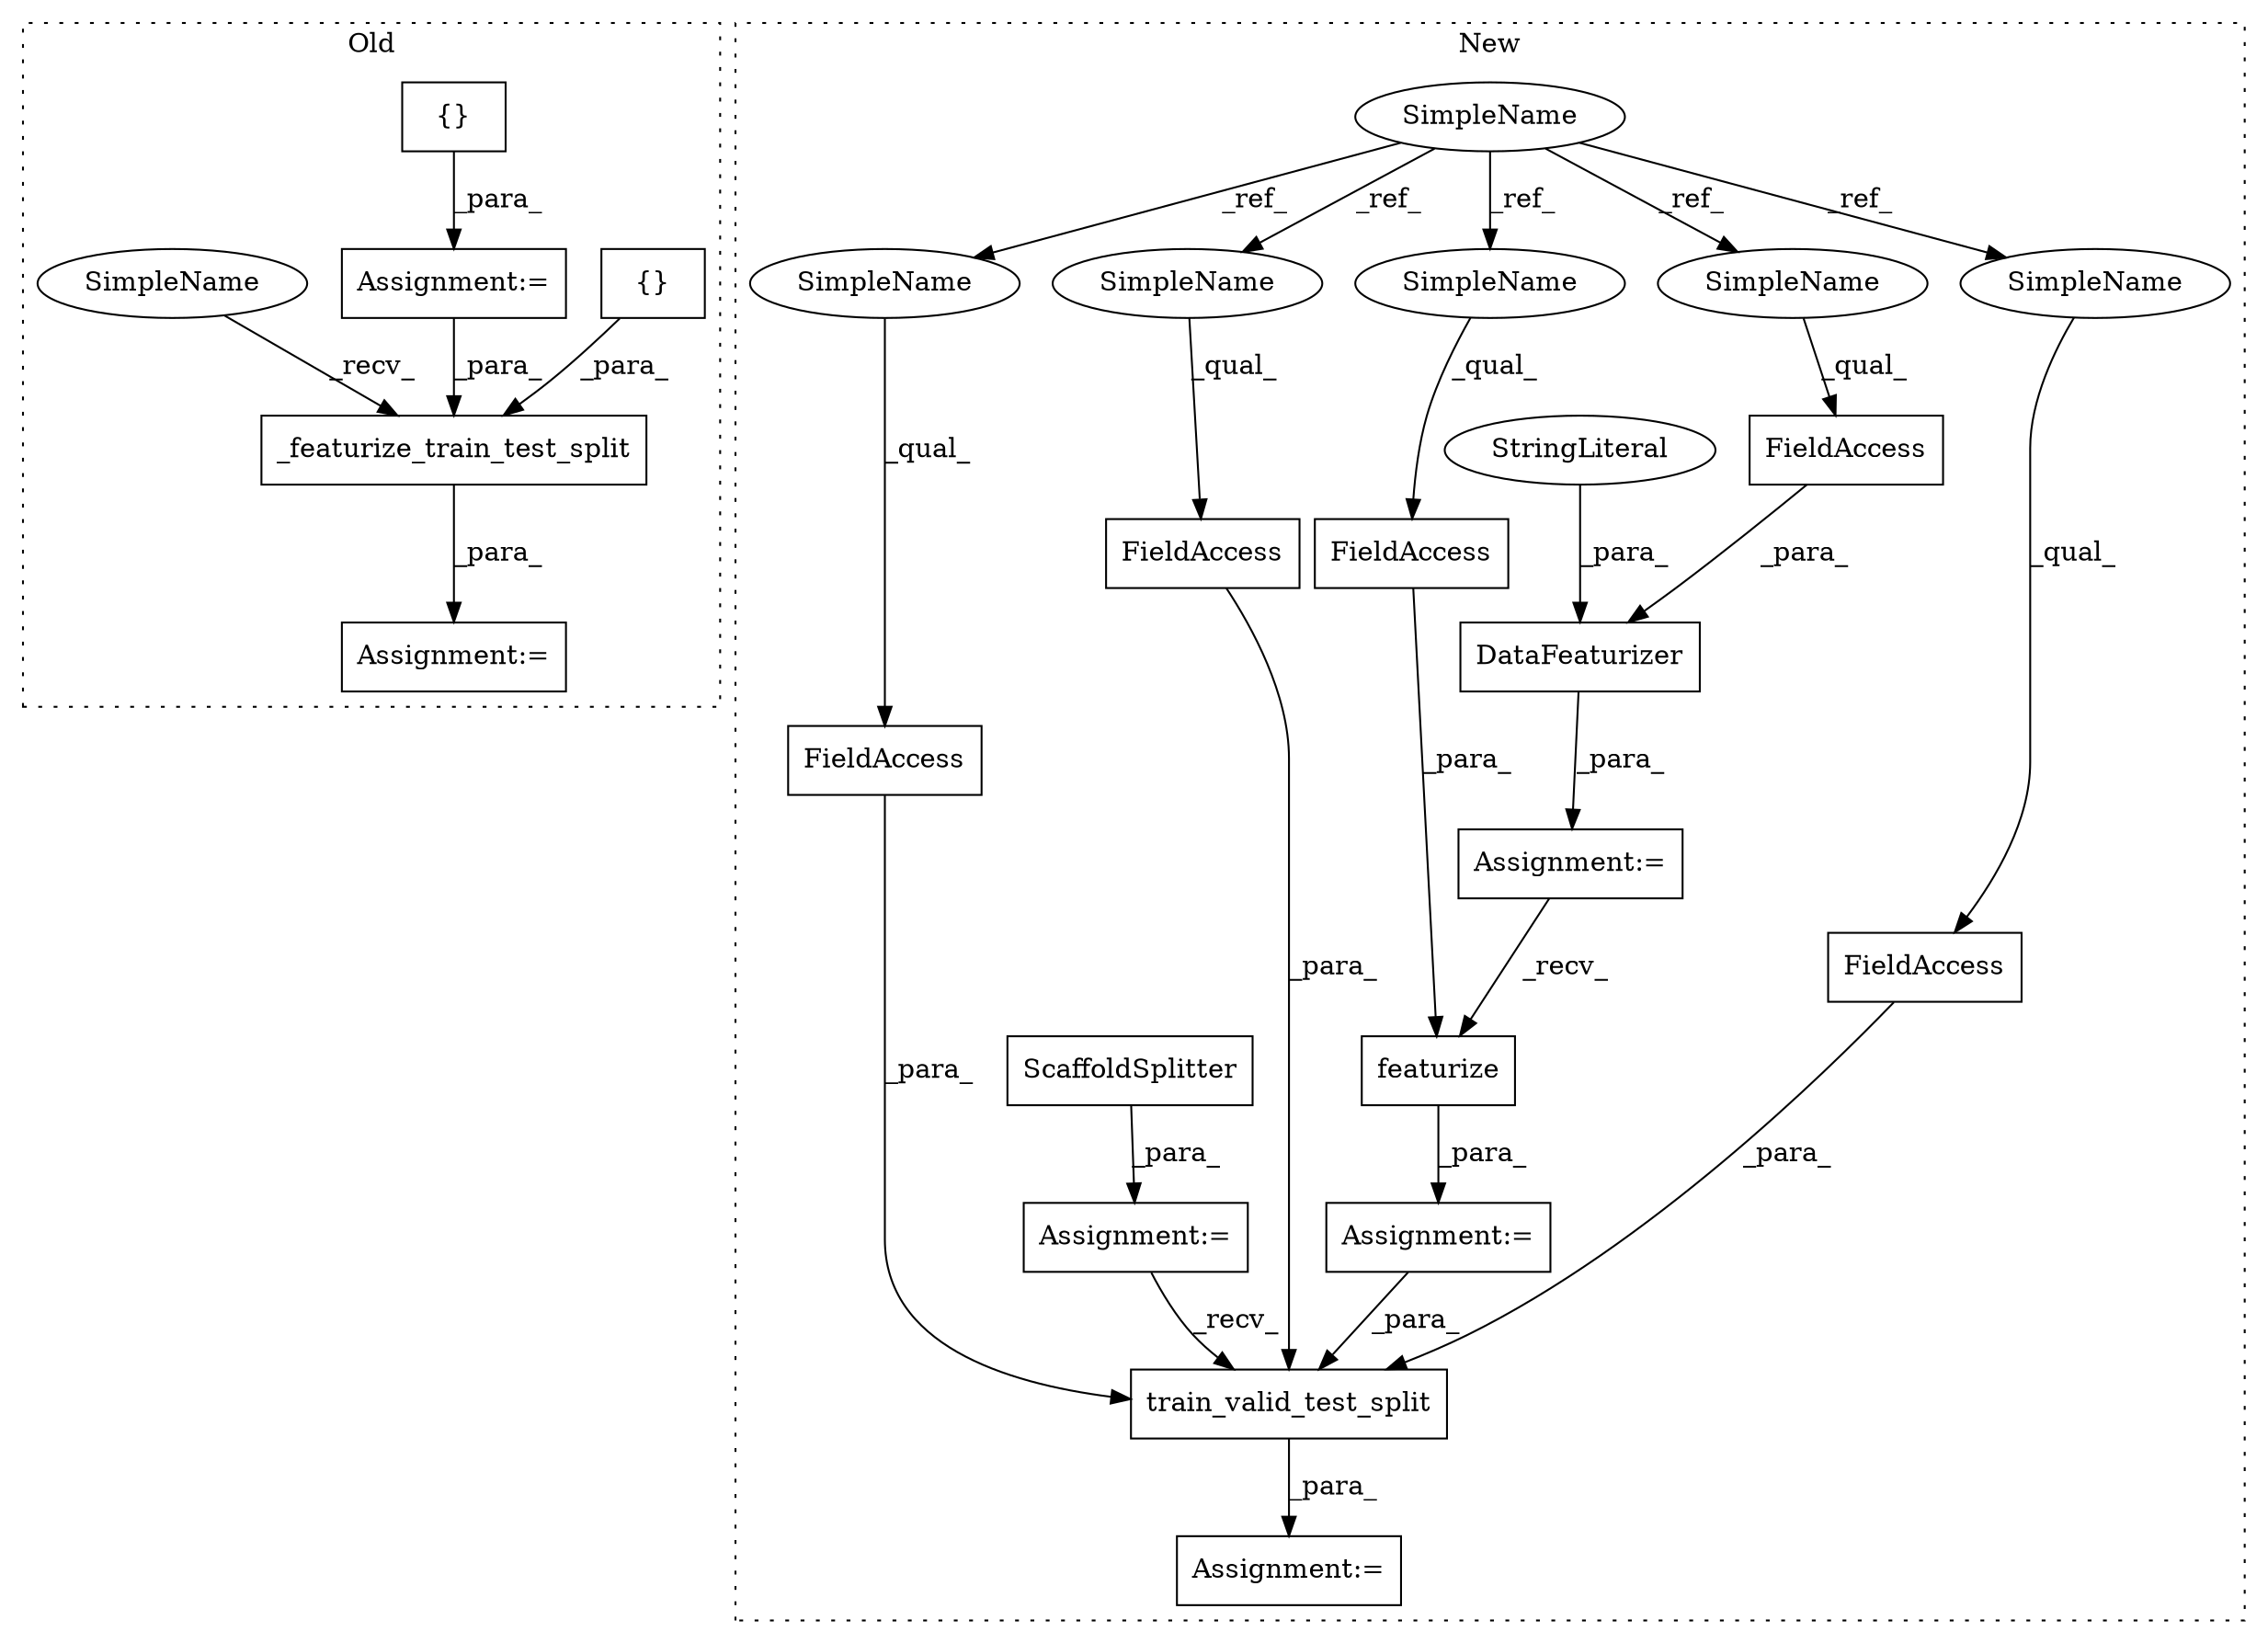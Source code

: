 digraph G {
subgraph cluster0 {
1 [label="{}" a="4" s="2506" l="2" shape="box"];
13 [label="_featurize_train_test_split" a="32" s="3003,3151" l="28,1" shape="box"];
14 [label="{}" a="4" s="2640,2665" l="1,1" shape="box"];
17 [label="Assignment:=" a="7" s="2587" l="1" shape="box"];
19 [label="Assignment:=" a="7" s="2996" l="2" shape="box"];
26 [label="SimpleName" a="42" s="2998" l="4" shape="ellipse"];
label = "Old";
style="dotted";
}
subgraph cluster1 {
2 [label="train_valid_test_split" a="32" s="3258,3332" l="23,1" shape="box"];
3 [label="FieldAccess" a="22" s="3304" l="14" shape="box"];
4 [label="FieldAccess" a="22" s="3289" l="14" shape="box"];
5 [label="FieldAccess" a="22" s="3319" l="13" shape="box"];
6 [label="DataFeaturizer" a="32" s="3022,3078" l="15,1" shape="box"];
7 [label="FieldAccess" a="22" s="3043" l="17" shape="box"];
8 [label="featurize" a="32" s="3104,3138" l="10,1" shape="box"];
9 [label="FieldAccess" a="22" s="3125" l="13" shape="box"];
10 [label="Assignment:=" a="7" s="3092" l="1" shape="box"];
11 [label="Assignment:=" a="7" s="3247" l="2" shape="box"];
12 [label="Assignment:=" a="7" s="3153" l="1" shape="box"];
15 [label="SimpleName" a="42" s="1711" l="4" shape="ellipse"];
16 [label="ScaffoldSplitter" a="32" s="3154" l="18" shape="box"];
18 [label="Assignment:=" a="7" s="3021" l="1" shape="box"];
20 [label="StringLiteral" a="45" s="3073" l="5" shape="ellipse"];
21 [label="SimpleName" a="42" s="3289" l="4" shape="ellipse"];
22 [label="SimpleName" a="42" s="3304" l="4" shape="ellipse"];
23 [label="SimpleName" a="42" s="3043" l="4" shape="ellipse"];
24 [label="SimpleName" a="42" s="3125" l="4" shape="ellipse"];
25 [label="SimpleName" a="42" s="3319" l="4" shape="ellipse"];
label = "New";
style="dotted";
}
1 -> 13 [label="_para_"];
2 -> 11 [label="_para_"];
3 -> 2 [label="_para_"];
4 -> 2 [label="_para_"];
5 -> 2 [label="_para_"];
6 -> 18 [label="_para_"];
7 -> 6 [label="_para_"];
8 -> 10 [label="_para_"];
9 -> 8 [label="_para_"];
10 -> 2 [label="_para_"];
12 -> 2 [label="_recv_"];
13 -> 19 [label="_para_"];
14 -> 17 [label="_para_"];
15 -> 21 [label="_ref_"];
15 -> 23 [label="_ref_"];
15 -> 25 [label="_ref_"];
15 -> 24 [label="_ref_"];
15 -> 22 [label="_ref_"];
16 -> 12 [label="_para_"];
17 -> 13 [label="_para_"];
18 -> 8 [label="_recv_"];
20 -> 6 [label="_para_"];
21 -> 4 [label="_qual_"];
22 -> 3 [label="_qual_"];
23 -> 7 [label="_qual_"];
24 -> 9 [label="_qual_"];
25 -> 5 [label="_qual_"];
26 -> 13 [label="_recv_"];
}
